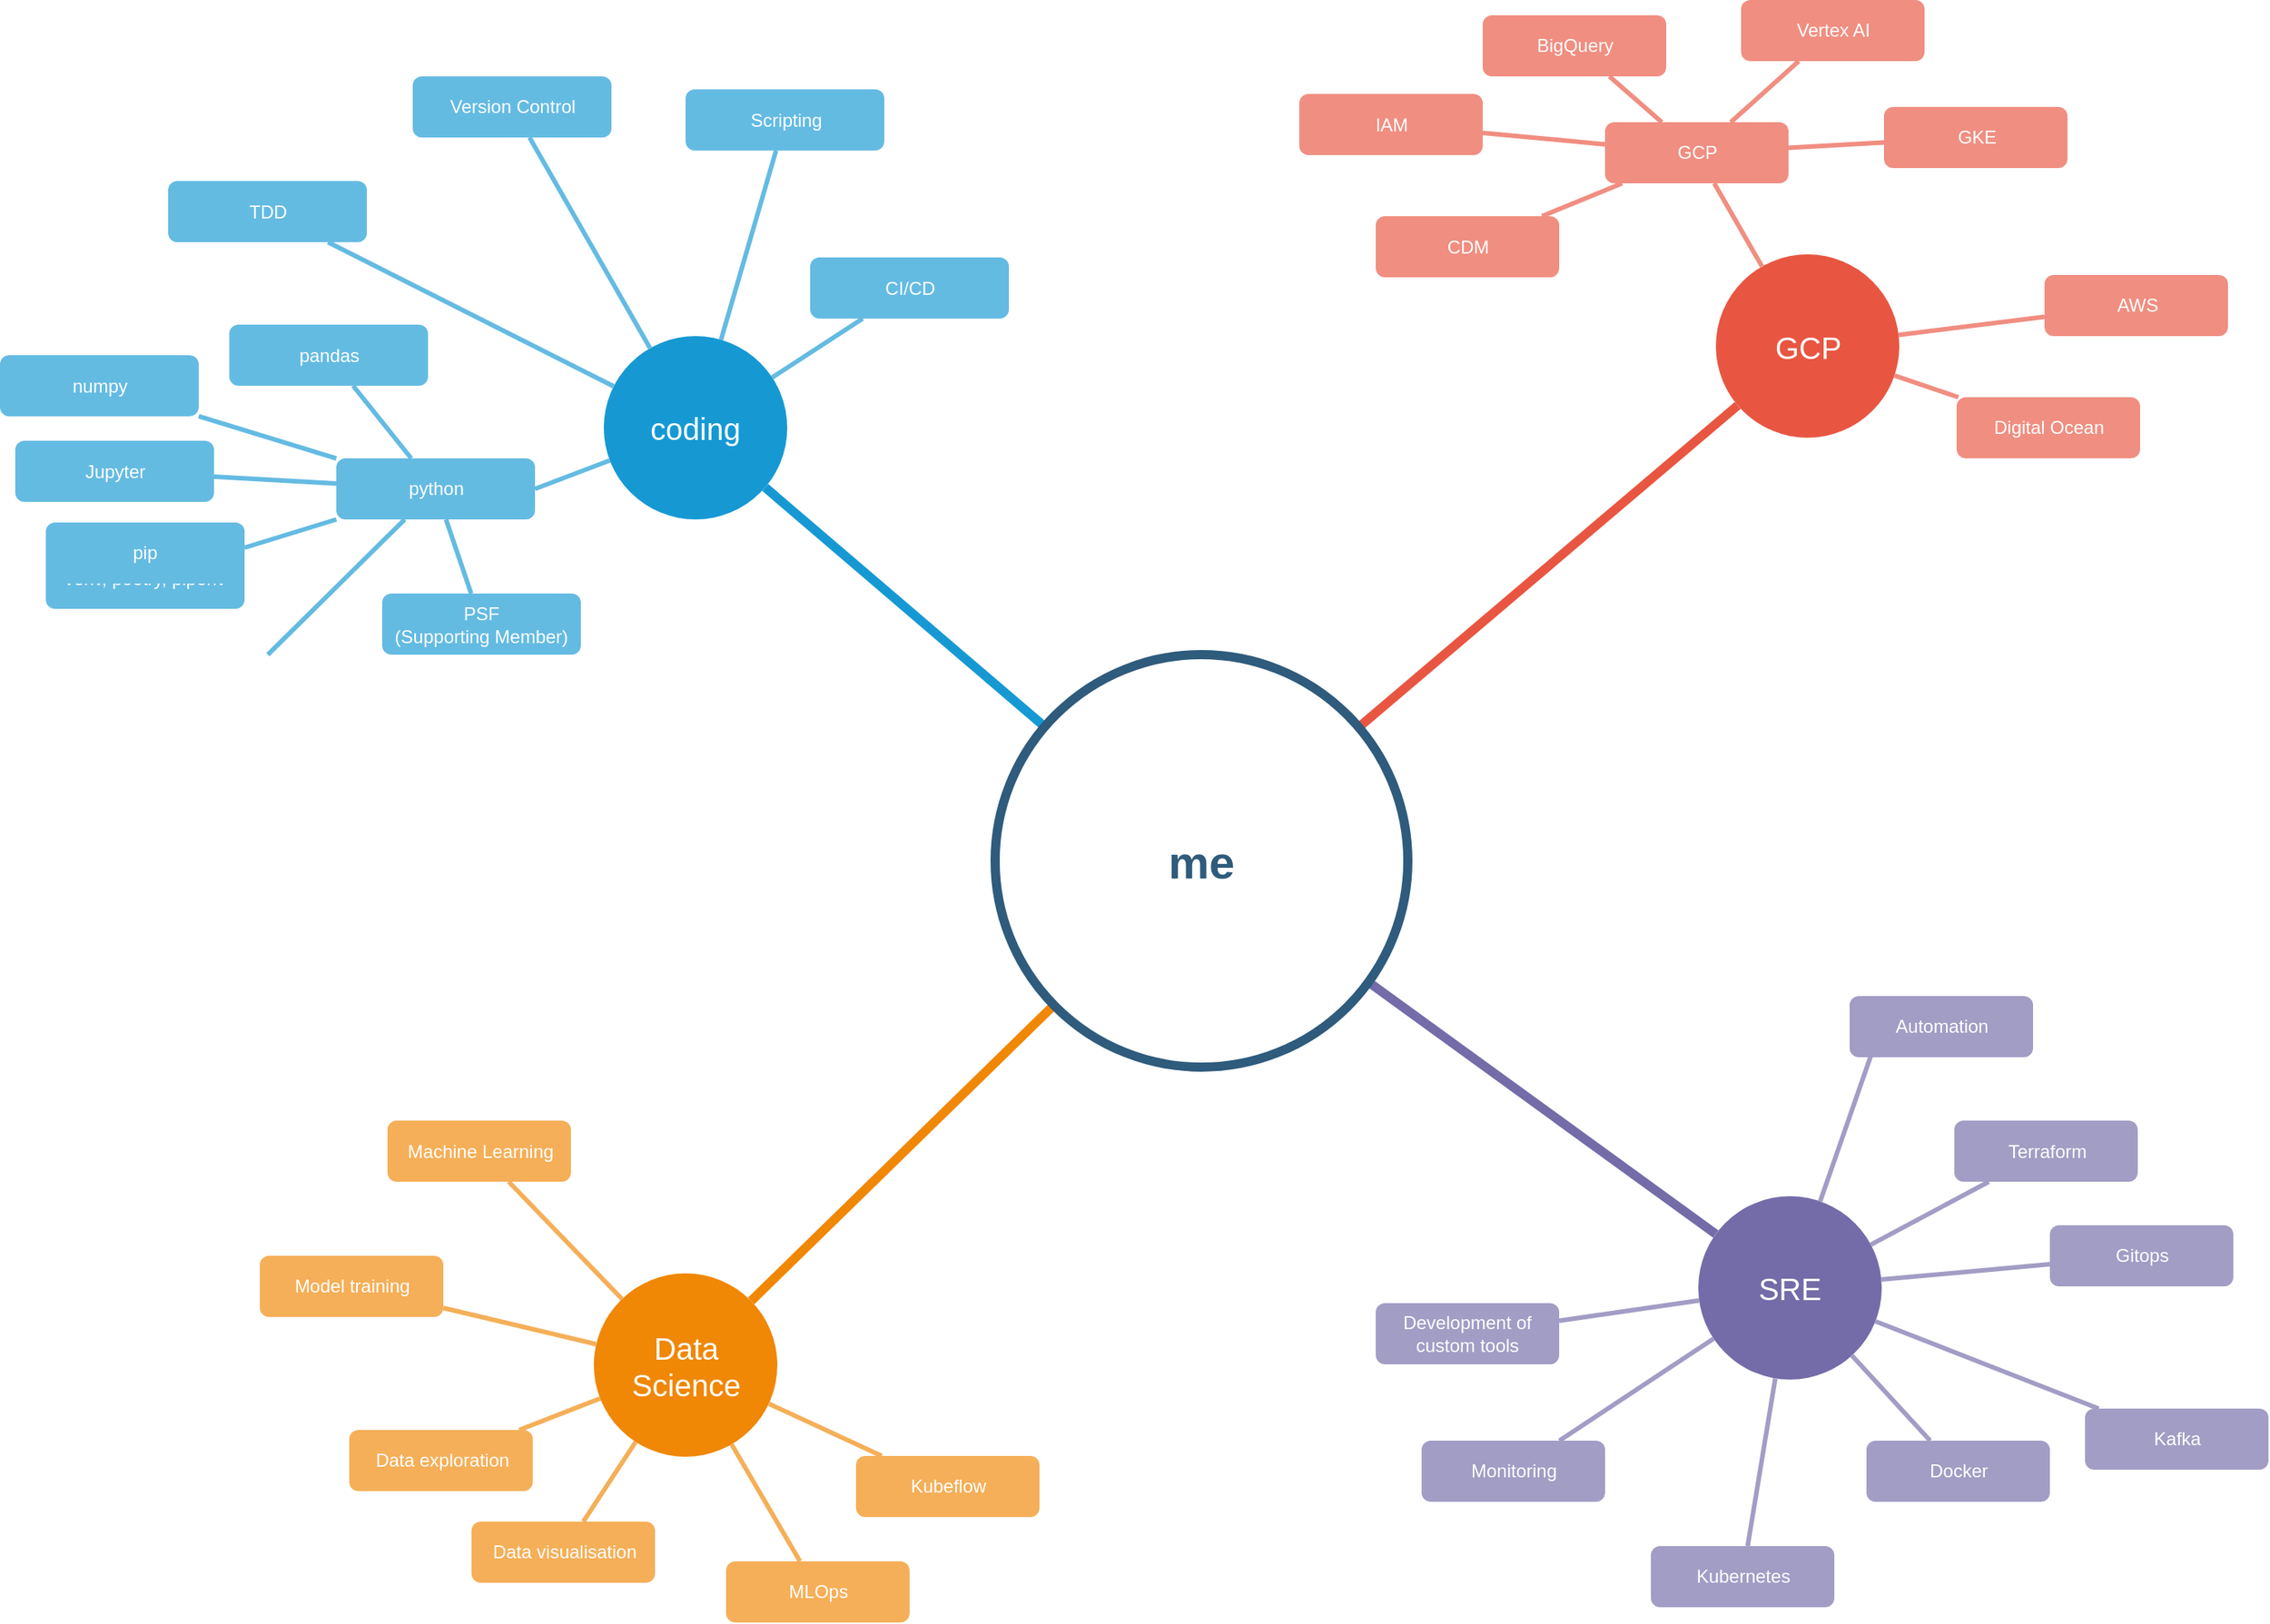 <mxfile version="14.9.0" type="device"><diagram id="6a731a19-8d31-9384-78a2-239565b7b9f0" name="Page-1"><mxGraphModel dx="3026" dy="1291" grid="1" gridSize="10" guides="1" tooltips="1" connect="1" arrows="1" fold="1" page="1" pageScale="1" pageWidth="1169" pageHeight="827" background="none" math="0" shadow="0"><root><mxCell id="0"/><mxCell id="1" parent="0"/><mxCell id="1350" value="coding" style="ellipse;whiteSpace=wrap;html=1;shadow=0;fontFamily=Helvetica;fontSize=20;fontColor=#FFFFFF;align=center;strokeWidth=3;fillColor=#1699D3;strokeColor=none;" parent="1" vertex="1"><mxGeometry x="789" y="481" width="120" height="120" as="geometry"/></mxCell><mxCell id="1352" value="GCP" style="ellipse;whiteSpace=wrap;html=1;shadow=0;fontFamily=Helvetica;fontSize=20;fontColor=#FFFFFF;align=center;strokeWidth=3;fillColor=#E85642;strokeColor=none;" parent="1" vertex="1"><mxGeometry x="1516.5" y="427.5" width="120" height="120" as="geometry"/></mxCell><mxCell id="1354" value="SRE" style="ellipse;whiteSpace=wrap;html=1;shadow=0;fontFamily=Helvetica;fontSize=20;fontColor=#FFFFFF;align=center;strokeWidth=3;fillColor=#736ca8;strokeColor=none;" parent="1" vertex="1"><mxGeometry x="1505" y="1044" width="120" height="120" as="geometry"/></mxCell><mxCell id="1355" value="Data Science" style="ellipse;whiteSpace=wrap;html=1;shadow=0;fontFamily=Helvetica;fontSize=20;fontColor=#FFFFFF;align=center;strokeWidth=3;fillColor=#F08705;strokeColor=none;" parent="1" vertex="1"><mxGeometry x="782.5" y="1094.5" width="120" height="120" as="geometry"/></mxCell><mxCell id="1359" style="endArrow=none;strokeWidth=6;strokeColor=#1699D3;html=1;" parent="1" source="1515" target="1350" edge="1"><mxGeometry relative="1" as="geometry"/></mxCell><mxCell id="1361" style="endArrow=none;strokeWidth=6;strokeColor=#E85642;html=1;" parent="1" source="1515" target="1352" edge="1"><mxGeometry relative="1" as="geometry"/></mxCell><mxCell id="1364" style="endArrow=none;strokeWidth=6;strokeColor=#736ca8;html=1;" parent="1" source="1515" target="1354" edge="1"><mxGeometry relative="1" as="geometry"/></mxCell><mxCell id="1365" value="" style="edgeStyle=none;endArrow=none;strokeWidth=6;strokeColor=#F08705;html=1;" parent="1" source="1515" target="1355" edge="1"><mxGeometry x="265" y="239.5" width="100" height="100" as="geometry"><mxPoint x="265" y="339.5" as="sourcePoint"/><mxPoint x="365" y="239.5" as="targetPoint"/></mxGeometry></mxCell><mxCell id="1373" value="TDD" style="rounded=1;fillColor=#64BBE2;strokeColor=none;strokeWidth=3;shadow=0;html=1;fontColor=#FFFFFF;" parent="1" vertex="1"><mxGeometry x="504" y="379.5" width="130" height="40" as="geometry"/></mxCell><mxCell id="1374" value="Jupyter" style="rounded=1;fillColor=#64BBE2;strokeColor=none;strokeWidth=3;shadow=0;html=1;fontColor=#FFFFFF;" parent="1" vertex="1"><mxGeometry x="404" y="549.5" width="130" height="40" as="geometry"/></mxCell><mxCell id="1375" value="numpy" style="rounded=1;fillColor=#64BBE2;strokeColor=none;strokeWidth=3;shadow=0;html=1;fontColor=#FFFFFF;" parent="1" vertex="1"><mxGeometry x="394" y="493.5" width="130" height="40" as="geometry"/></mxCell><mxCell id="1376" value="pandas" style="rounded=1;fillColor=#64BBE2;strokeColor=none;strokeWidth=3;shadow=0;html=1;fontColor=#FFFFFF;" parent="1" vertex="1"><mxGeometry x="544" y="473.5" width="130" height="40" as="geometry"/></mxCell><mxCell id="1377" value="" style="edgeStyle=none;endArrow=none;strokeWidth=3;strokeColor=#64BBE2;html=1;" parent="1" source="hl1snR3ckbMuhw0gJQQa-1549" target="1376" edge="1"><mxGeometry x="-110" y="211" width="100" height="100" as="geometry"><mxPoint x="-110" y="311" as="sourcePoint"/><mxPoint x="-10" y="211" as="targetPoint"/></mxGeometry></mxCell><mxCell id="1385" value="" style="edgeStyle=none;endArrow=none;strokeWidth=3;strokeColor=#64BBE2;html=1;" parent="1" source="1350" target="1373" edge="1"><mxGeometry x="44" y="266" width="100" height="100" as="geometry"><mxPoint x="44" y="366" as="sourcePoint"/><mxPoint x="144" y="266" as="targetPoint"/></mxGeometry></mxCell><mxCell id="1386" value="" style="edgeStyle=none;endArrow=none;strokeWidth=3;strokeColor=#64BBE2;html=1;" parent="1" source="hl1snR3ckbMuhw0gJQQa-1549" target="1374" edge="1"><mxGeometry x="44" y="266" width="100" height="100" as="geometry"><mxPoint x="44" y="366" as="sourcePoint"/><mxPoint x="144" y="266" as="targetPoint"/></mxGeometry></mxCell><mxCell id="1387" value="" style="edgeStyle=none;endArrow=none;strokeWidth=3;strokeColor=#64BBE2;html=1;" parent="1" source="hl1snR3ckbMuhw0gJQQa-1549" target="1375" edge="1"><mxGeometry x="44" y="266" width="100" height="100" as="geometry"><mxPoint x="44" y="366" as="sourcePoint"/><mxPoint x="144" y="266" as="targetPoint"/></mxGeometry></mxCell><mxCell id="1412" value="Vertex AI" style="rounded=1;fillColor=#f08e81;strokeColor=none;strokeWidth=3;shadow=0;html=1;fontColor=#FFFFFF;" parent="1" vertex="1"><mxGeometry x="1533" y="261" width="120" height="40" as="geometry"/></mxCell><mxCell id="1419" value="BigQuery" style="rounded=1;fillColor=#f08e81;strokeColor=none;strokeWidth=3;shadow=0;html=1;fontColor=#FFFFFF;" parent="1" vertex="1"><mxGeometry x="1364" y="271" width="120" height="40" as="geometry"/></mxCell><mxCell id="1420" value="GKE" style="rounded=1;fillColor=#f08e81;strokeColor=none;strokeWidth=3;shadow=0;html=1;fontColor=#FFFFFF;" parent="1" vertex="1"><mxGeometry x="1626.5" y="331" width="120" height="40" as="geometry"/></mxCell><mxCell id="1421" value="CDM" style="rounded=1;fillColor=#f08e81;strokeColor=none;strokeWidth=3;shadow=0;html=1;fontColor=#FFFFFF;" parent="1" vertex="1"><mxGeometry x="1294" y="402.5" width="120" height="40" as="geometry"/></mxCell><mxCell id="1422" value="IAM" style="rounded=1;fillColor=#f08e81;strokeColor=none;strokeWidth=3;shadow=0;html=1;fontColor=#FFFFFF;" parent="1" vertex="1"><mxGeometry x="1244" y="322.5" width="120" height="40" as="geometry"/></mxCell><mxCell id="1430" value="" style="edgeStyle=none;endArrow=none;strokeWidth=3;strokeColor=#F08E81;html=1;" parent="1" source="hl1snR3ckbMuhw0gJQQa-1563" target="1419" edge="1"><mxGeometry x="-153.5" y="177.5" width="100" height="100" as="geometry"><mxPoint x="-153.5" y="277.5" as="sourcePoint"/><mxPoint x="-53.5" y="177.5" as="targetPoint"/></mxGeometry></mxCell><mxCell id="1431" value="" style="edgeStyle=none;endArrow=none;strokeWidth=3;strokeColor=#F08E81;html=1;" parent="1" source="hl1snR3ckbMuhw0gJQQa-1563" target="1412" edge="1"><mxGeometry x="-153.5" y="177.5" width="100" height="100" as="geometry"><mxPoint x="-153.5" y="277.5" as="sourcePoint"/><mxPoint x="-53.5" y="177.5" as="targetPoint"/></mxGeometry></mxCell><mxCell id="1432" value="" style="edgeStyle=none;endArrow=none;strokeWidth=3;strokeColor=#F08E81;html=1;" parent="1" source="hl1snR3ckbMuhw0gJQQa-1563" target="1422" edge="1"><mxGeometry x="-153.5" y="177.5" width="100" height="100" as="geometry"><mxPoint x="-153.5" y="277.5" as="sourcePoint"/><mxPoint x="-53.5" y="177.5" as="targetPoint"/></mxGeometry></mxCell><mxCell id="1433" value="" style="edgeStyle=none;endArrow=none;strokeWidth=3;strokeColor=#F08E81;html=1;" parent="1" source="hl1snR3ckbMuhw0gJQQa-1563" target="1421" edge="1"><mxGeometry x="-153.5" y="177.5" width="100" height="100" as="geometry"><mxPoint x="-153.5" y="277.5" as="sourcePoint"/><mxPoint x="-53.5" y="177.5" as="targetPoint"/></mxGeometry></mxCell><mxCell id="1434" value="" style="edgeStyle=none;endArrow=none;strokeWidth=3;strokeColor=#F08E81;html=1;" parent="1" source="hl1snR3ckbMuhw0gJQQa-1563" target="1420" edge="1"><mxGeometry x="-153.5" y="177.5" width="100" height="100" as="geometry"><mxPoint x="-153.5" y="277.5" as="sourcePoint"/><mxPoint x="-53.5" y="177.5" as="targetPoint"/></mxGeometry></mxCell><mxCell id="1457" value="Terraform" style="rounded=1;fillColor=#a29dc5;strokeColor=none;strokeWidth=3;shadow=0;html=1;fontColor=#FFFFFF;" parent="1" vertex="1"><mxGeometry x="1672.5" y="994.5" width="120" height="40" as="geometry"/></mxCell><mxCell id="1458" value="Kubernetes" style="rounded=1;fillColor=#a29dc5;strokeColor=none;strokeWidth=3;shadow=0;html=1;fontColor=#FFFFFF;" parent="1" vertex="1"><mxGeometry x="1474" y="1273" width="120" height="40" as="geometry"/></mxCell><mxCell id="1459" value="Gitops" style="rounded=1;fillColor=#a29dc5;strokeColor=none;strokeWidth=3;shadow=0;html=1;fontColor=#FFFFFF;" parent="1" vertex="1"><mxGeometry x="1735" y="1063" width="120" height="40" as="geometry"/></mxCell><mxCell id="1460" value="Kafka" style="rounded=1;fillColor=#a29dc5;strokeColor=none;strokeWidth=3;shadow=0;html=1;fontColor=#FFFFFF;" parent="1" vertex="1"><mxGeometry x="1758" y="1183" width="120" height="40" as="geometry"/></mxCell><mxCell id="1461" value="Docker" style="rounded=1;fillColor=#a29dc5;strokeColor=none;strokeWidth=3;shadow=0;html=1;fontColor=#FFFFFF;" parent="1" vertex="1"><mxGeometry x="1615" y="1204" width="120" height="40" as="geometry"/></mxCell><mxCell id="1462" value="Monitoring" style="rounded=1;fillColor=#a29dc5;strokeColor=none;strokeWidth=3;shadow=0;html=1;fontColor=#FFFFFF;" parent="1" vertex="1"><mxGeometry x="1324" y="1204" width="120" height="40" as="geometry"/></mxCell><mxCell id="1463" value="" style="edgeStyle=none;endArrow=none;strokeWidth=3;strokeColor=#A29DC5;html=1;" parent="1" source="1354" target="1460" edge="1"><mxGeometry x="45" y="-231" width="100" height="100" as="geometry"><mxPoint x="45" y="-131" as="sourcePoint"/><mxPoint x="145" y="-231" as="targetPoint"/></mxGeometry></mxCell><mxCell id="1464" value="" style="edgeStyle=none;endArrow=none;strokeWidth=3;strokeColor=#A29DC5;html=1;" parent="1" source="1354" target="1461" edge="1"><mxGeometry x="45" y="-231" width="100" height="100" as="geometry"><mxPoint x="45" y="-131" as="sourcePoint"/><mxPoint x="145" y="-231" as="targetPoint"/></mxGeometry></mxCell><mxCell id="1465" value="" style="edgeStyle=none;endArrow=none;strokeWidth=3;strokeColor=#A29DC5;html=1;" parent="1" source="1354" target="1458" edge="1"><mxGeometry x="45" y="-231" width="100" height="100" as="geometry"><mxPoint x="45" y="-131" as="sourcePoint"/><mxPoint x="145" y="-231" as="targetPoint"/></mxGeometry></mxCell><mxCell id="1466" value="" style="edgeStyle=none;endArrow=none;strokeWidth=3;strokeColor=#A29DC5;html=1;" parent="1" source="1354" target="1462" edge="1"><mxGeometry x="45" y="-231" width="100" height="100" as="geometry"><mxPoint x="45" y="-131" as="sourcePoint"/><mxPoint x="145" y="-231" as="targetPoint"/></mxGeometry></mxCell><mxCell id="1467" value="" style="edgeStyle=none;endArrow=none;strokeWidth=3;strokeColor=#A29DC5;html=1;" parent="1" source="1354" target="1457" edge="1"><mxGeometry x="45" y="-231" width="100" height="100" as="geometry"><mxPoint x="45" y="-131" as="sourcePoint"/><mxPoint x="145" y="-231" as="targetPoint"/></mxGeometry></mxCell><mxCell id="1468" value="Model training" style="rounded=1;fillColor=#f5af58;strokeColor=none;strokeWidth=3;shadow=0;html=1;fontColor=#FFFFFF;" parent="1" vertex="1"><mxGeometry x="564" y="1083" width="120" height="40" as="geometry"/></mxCell><mxCell id="1469" value="Kubeflow" style="rounded=1;fillColor=#f5af58;strokeColor=none;strokeWidth=3;shadow=0;html=1;fontColor=#FFFFFF;" parent="1" vertex="1"><mxGeometry x="954" y="1214" width="120" height="40" as="geometry"/></mxCell><mxCell id="1470" value="MLOps" style="rounded=1;fillColor=#f5af58;strokeColor=none;strokeWidth=3;shadow=0;html=1;fontColor=#FFFFFF;" parent="1" vertex="1"><mxGeometry x="869" y="1283" width="120" height="40" as="geometry"/></mxCell><mxCell id="1473" value="Data visualisation" style="rounded=1;fillColor=#f5af58;strokeColor=none;strokeWidth=3;shadow=0;html=1;fontColor=#FFFFFF;" parent="1" vertex="1"><mxGeometry x="702.5" y="1257" width="120" height="40" as="geometry"/></mxCell><mxCell id="1474" value="Data exploration" style="rounded=1;fillColor=#f5af58;strokeColor=none;strokeWidth=3;shadow=0;html=1;fontColor=#FFFFFF;" parent="1" vertex="1"><mxGeometry x="622.5" y="1197" width="120" height="40" as="geometry"/></mxCell><mxCell id="1477" value="Machine Learning" style="rounded=1;fillColor=#f5af58;strokeColor=none;strokeWidth=3;shadow=0;html=1;fontColor=#FFFFFF;" parent="1" vertex="1"><mxGeometry x="647.5" y="994.5" width="120" height="40" as="geometry"/></mxCell><mxCell id="1480" value="" style="edgeStyle=none;endArrow=none;strokeWidth=3;strokeColor=#F5AF58;html=1;" parent="1" source="1355" target="1468" edge="1"><mxGeometry x="-137.5" y="-175.5" width="100" height="100" as="geometry"><mxPoint x="-137.5" y="-75.5" as="sourcePoint"/><mxPoint x="-37.5" y="-175.5" as="targetPoint"/></mxGeometry></mxCell><mxCell id="1481" value="" style="edgeStyle=none;endArrow=none;strokeWidth=3;strokeColor=#F5AF58;html=1;" parent="1" source="1355" target="1469" edge="1"><mxGeometry x="-137.5" y="-175.5" width="100" height="100" as="geometry"><mxPoint x="-137.5" y="-75.5" as="sourcePoint"/><mxPoint x="-37.5" y="-175.5" as="targetPoint"/></mxGeometry></mxCell><mxCell id="1482" value="" style="edgeStyle=none;endArrow=none;strokeWidth=3;strokeColor=#F5AF58;html=1;" parent="1" source="1355" target="1470" edge="1"><mxGeometry x="-137.5" y="-175.5" width="100" height="100" as="geometry"><mxPoint x="-137.5" y="-75.5" as="sourcePoint"/><mxPoint x="-37.5" y="-175.5" as="targetPoint"/></mxGeometry></mxCell><mxCell id="1485" value="" style="edgeStyle=none;endArrow=none;strokeWidth=3;strokeColor=#F5AF58;html=1;" parent="1" source="1355" target="1473" edge="1"><mxGeometry x="-137.5" y="-175.5" width="100" height="100" as="geometry"><mxPoint x="-137.5" y="-75.5" as="sourcePoint"/><mxPoint x="-37.5" y="-175.5" as="targetPoint"/></mxGeometry></mxCell><mxCell id="1486" value="" style="edgeStyle=none;endArrow=none;strokeWidth=3;strokeColor=#F5AF58;html=1;" parent="1" source="1355" target="1474" edge="1"><mxGeometry x="-137.5" y="-175.5" width="100" height="100" as="geometry"><mxPoint x="-137.5" y="-75.5" as="sourcePoint"/><mxPoint x="-37.5" y="-175.5" as="targetPoint"/></mxGeometry></mxCell><mxCell id="1489" value="" style="edgeStyle=none;endArrow=none;strokeWidth=3;strokeColor=#F5AF58;html=1;" parent="1" source="1355" target="1477" edge="1"><mxGeometry x="-137.5" y="-175.5" width="100" height="100" as="geometry"><mxPoint x="-137.5" y="-75.5" as="sourcePoint"/><mxPoint x="-37.5" y="-175.5" as="targetPoint"/></mxGeometry></mxCell><mxCell id="1514" style="edgeStyle=orthogonalEdgeStyle;rounded=0;html=1;exitX=0.75;exitY=0;entryX=0.75;entryY=0;startArrow=none;startFill=0;endArrow=block;endFill=1;jettySize=auto;orthogonalLoop=1;strokeColor=#12aab5;strokeWidth=6;fontSize=20;fontColor=#2F5B7C;" parent="1" edge="1"><mxGeometry relative="1" as="geometry"><mxPoint x="1426.5" y="442.5" as="sourcePoint"/><mxPoint x="1426.5" y="442.5" as="targetPoint"/></mxGeometry></mxCell><mxCell id="1515" value="me" style="ellipse;whiteSpace=wrap;html=1;shadow=0;fontFamily=Helvetica;fontSize=30;fontColor=#2F5B7C;align=center;strokeColor=#2F5B7C;strokeWidth=6;fillColor=#FFFFFF;fontStyle=1;gradientColor=none;" parent="1" vertex="1"><mxGeometry x="1045" y="689.5" width="270" height="270" as="geometry"/></mxCell><mxCell id="1541" value="" style="edgeStyle=none;endArrow=none;strokeWidth=3;strokeColor=#A29DC5;html=1;" parent="1" source="1354" target="1459" edge="1"><mxGeometry x="-1380" y="-536" width="100" height="100" as="geometry"><mxPoint x="-1380" y="-436" as="sourcePoint"/><mxPoint x="-1280" y="-536" as="targetPoint"/></mxGeometry></mxCell><mxCell id="hl1snR3ckbMuhw0gJQQa-1543" value="Development of custom tools" style="rounded=1;fillColor=#a29dc5;strokeColor=none;strokeWidth=3;shadow=0;html=1;fontColor=#FFFFFF;whiteSpace=wrap;" parent="1" vertex="1"><mxGeometry x="1294" y="1114" width="120" height="40" as="geometry"/></mxCell><mxCell id="hl1snR3ckbMuhw0gJQQa-1544" value="" style="edgeStyle=none;endArrow=none;strokeWidth=3;strokeColor=#A29DC5;html=1;" parent="1" source="1354" target="hl1snR3ckbMuhw0gJQQa-1543" edge="1"><mxGeometry x="55" y="-221" width="100" height="100" as="geometry"><mxPoint x="1516.347" y="1126.644" as="sourcePoint"/><mxPoint x="1407.5" y="1150.813" as="targetPoint"/></mxGeometry></mxCell><mxCell id="hl1snR3ckbMuhw0gJQQa-1545" value="Automation" style="rounded=1;fillColor=#a29dc5;strokeColor=none;strokeWidth=3;shadow=0;html=1;fontColor=#FFFFFF;" parent="1" vertex="1"><mxGeometry x="1604" y="913" width="120" height="40" as="geometry"/></mxCell><mxCell id="hl1snR3ckbMuhw0gJQQa-1546" value="" style="edgeStyle=none;endArrow=none;strokeWidth=3;strokeColor=#A29DC5;html=1;" parent="1" source="1354" edge="1"><mxGeometry x="55" y="-221" width="100" height="100" as="geometry"><mxPoint x="1624.313" y="1079.82" as="sourcePoint"/><mxPoint x="1628" y="923" as="targetPoint"/></mxGeometry></mxCell><mxCell id="hl1snR3ckbMuhw0gJQQa-1547" value="CI/CD" style="rounded=1;fillColor=#64BBE2;strokeColor=none;strokeWidth=3;shadow=0;html=1;fontColor=#FFFFFF;" parent="1" vertex="1"><mxGeometry x="924" y="429.5" width="130" height="40" as="geometry"/></mxCell><mxCell id="hl1snR3ckbMuhw0gJQQa-1548" value="" style="edgeStyle=none;endArrow=none;strokeWidth=3;strokeColor=#64BBE2;html=1;" parent="1" source="1350" target="hl1snR3ckbMuhw0gJQQa-1547" edge="1"><mxGeometry x="54" y="276" width="100" height="100" as="geometry"><mxPoint x="884.373" y="496.629" as="sourcePoint"/><mxPoint x="929.588" y="401" as="targetPoint"/></mxGeometry></mxCell><mxCell id="hl1snR3ckbMuhw0gJQQa-1549" value="python" style="rounded=1;fillColor=#64BBE2;strokeColor=none;strokeWidth=3;shadow=0;html=1;fontColor=#FFFFFF;" parent="1" vertex="1"><mxGeometry x="614" y="561" width="130" height="40" as="geometry"/></mxCell><mxCell id="hl1snR3ckbMuhw0gJQQa-1550" value="" style="edgeStyle=none;endArrow=none;strokeWidth=3;strokeColor=#64BBE2;html=1;entryX=1;entryY=0.5;entryDx=0;entryDy=0;" parent="1" source="1350" target="hl1snR3ckbMuhw0gJQQa-1549" edge="1"><mxGeometry x="54" y="276" width="100" height="100" as="geometry"><mxPoint x="805.334" y="577.833" as="sourcePoint"/><mxPoint x="709" y="626" as="targetPoint"/></mxGeometry></mxCell><mxCell id="hl1snR3ckbMuhw0gJQQa-1551" value="venv, poetry, pipenv" style="rounded=1;fillColor=#64BBE2;strokeColor=none;strokeWidth=3;shadow=0;html=1;fontColor=#FFFFFF;whiteSpace=wrap;" parent="1" vertex="1"><mxGeometry x="424" y="619.5" width="130" height="40" as="geometry"/></mxCell><mxCell id="hl1snR3ckbMuhw0gJQQa-1552" value="" style="edgeStyle=none;endArrow=none;strokeWidth=3;strokeColor=#64BBE2;html=1;" parent="1" source="hl1snR3ckbMuhw0gJQQa-1549" target="hl1snR3ckbMuhw0gJQQa-1551" edge="1"><mxGeometry x="54" y="276" width="100" height="100" as="geometry"><mxPoint x="646.062" y="611" as="sourcePoint"/><mxPoint x="541.938" y="659.5" as="targetPoint"/></mxGeometry></mxCell><mxCell id="hl1snR3ckbMuhw0gJQQa-1554" value="Scripting" style="rounded=1;fillColor=#64BBE2;strokeColor=none;strokeWidth=3;shadow=0;html=1;fontColor=#FFFFFF;" parent="1" vertex="1"><mxGeometry x="842.5" y="319.5" width="130" height="40" as="geometry"/></mxCell><mxCell id="hl1snR3ckbMuhw0gJQQa-1555" value="Version Control" style="rounded=1;fillColor=#64BBE2;strokeColor=none;strokeWidth=3;shadow=0;html=1;fontColor=#FFFFFF;" parent="1" vertex="1"><mxGeometry x="664" y="311" width="130" height="40" as="geometry"/></mxCell><mxCell id="hl1snR3ckbMuhw0gJQQa-1556" value="" style="edgeStyle=none;endArrow=none;strokeWidth=3;strokeColor=#64BBE2;html=1;" parent="1" source="1350" target="hl1snR3ckbMuhw0gJQQa-1555" edge="1"><mxGeometry x="54" y="276" width="100" height="100" as="geometry"><mxPoint x="806.741" y="521.521" as="sourcePoint"/><mxPoint x="663.115" y="441" as="targetPoint"/></mxGeometry></mxCell><mxCell id="hl1snR3ckbMuhw0gJQQa-1557" value="" style="edgeStyle=none;endArrow=none;strokeWidth=3;strokeColor=#64BBE2;html=1;" parent="1" source="1350" target="hl1snR3ckbMuhw0gJQQa-1554" edge="1"><mxGeometry x="64" y="286" width="100" height="100" as="geometry"><mxPoint x="816.741" y="531.521" as="sourcePoint"/><mxPoint x="673.115" y="451" as="targetPoint"/></mxGeometry></mxCell><mxCell id="hl1snR3ckbMuhw0gJQQa-1558" value="pip" style="rounded=1;fillColor=#64BBE2;strokeColor=none;strokeWidth=3;shadow=0;html=1;fontColor=#FFFFFF;whiteSpace=wrap;" parent="1" vertex="1"><mxGeometry x="424" y="603" width="130" height="40" as="geometry"/></mxCell><mxCell id="hl1snR3ckbMuhw0gJQQa-1559" value="" style="edgeStyle=none;endArrow=none;strokeWidth=3;strokeColor=#64BBE2;html=1;" parent="1" source="hl1snR3ckbMuhw0gJQQa-1549" edge="1"><mxGeometry x="64" y="286" width="100" height="100" as="geometry"><mxPoint x="678.905" y="611" as="sourcePoint"/><mxPoint x="569.233" y="689.5" as="targetPoint"/></mxGeometry></mxCell><mxCell id="hl1snR3ckbMuhw0gJQQa-1561" value="PSF&lt;br&gt;(Supporting Member)" style="rounded=1;fillColor=#64BBE2;strokeColor=none;strokeWidth=3;shadow=0;html=1;fontColor=#FFFFFF;whiteSpace=wrap;" parent="1" vertex="1"><mxGeometry x="644" y="649.5" width="130" height="40" as="geometry"/></mxCell><mxCell id="hl1snR3ckbMuhw0gJQQa-1562" value="" style="edgeStyle=none;endArrow=none;strokeWidth=3;strokeColor=#64BBE2;html=1;" parent="1" source="hl1snR3ckbMuhw0gJQQa-1549" target="hl1snR3ckbMuhw0gJQQa-1561" edge="1"><mxGeometry x="74" y="296" width="100" height="100" as="geometry"><mxPoint x="689.402" y="611" as="sourcePoint"/><mxPoint x="693.598" y="819.5" as="targetPoint"/></mxGeometry></mxCell><mxCell id="hl1snR3ckbMuhw0gJQQa-1563" value="GCP" style="rounded=1;fillColor=#f08e81;strokeColor=none;strokeWidth=3;shadow=0;html=1;fontColor=#FFFFFF;" parent="1" vertex="1"><mxGeometry x="1444" y="341" width="120" height="40" as="geometry"/></mxCell><mxCell id="hl1snR3ckbMuhw0gJQQa-1564" value="" style="edgeStyle=none;endArrow=none;strokeWidth=3;strokeColor=#F08E81;html=1;" parent="1" source="1352" target="hl1snR3ckbMuhw0gJQQa-1563" edge="1"><mxGeometry x="-143.5" y="187.5" width="100" height="100" as="geometry"><mxPoint x="1532.372" y="471.613" as="sourcePoint"/><mxPoint x="1448.118" y="431" as="targetPoint"/></mxGeometry></mxCell><mxCell id="hl1snR3ckbMuhw0gJQQa-1565" value="AWS" style="rounded=1;fillColor=#f08e81;strokeColor=none;strokeWidth=3;shadow=0;html=1;fontColor=#FFFFFF;" parent="1" vertex="1"><mxGeometry x="1731.5" y="441" width="120" height="40" as="geometry"/></mxCell><mxCell id="hl1snR3ckbMuhw0gJQQa-1566" value="Digital Ocean" style="rounded=1;fillColor=#f08e81;strokeColor=none;strokeWidth=3;shadow=0;html=1;fontColor=#FFFFFF;" parent="1" vertex="1"><mxGeometry x="1674" y="521" width="120" height="40" as="geometry"/></mxCell><mxCell id="hl1snR3ckbMuhw0gJQQa-1567" value="" style="edgeStyle=none;endArrow=none;strokeWidth=3;strokeColor=#F08E81;html=1;" parent="1" source="1352" target="hl1snR3ckbMuhw0gJQQa-1565" edge="1"><mxGeometry x="-133.5" y="197.5" width="100" height="100" as="geometry"><mxPoint x="1526.5" y="497.5" as="sourcePoint"/><mxPoint x="1443" y="497.5" as="targetPoint"/></mxGeometry></mxCell><mxCell id="hl1snR3ckbMuhw0gJQQa-1568" value="" style="edgeStyle=none;endArrow=none;strokeWidth=3;strokeColor=#F08E81;html=1;" parent="1" source="1352" target="hl1snR3ckbMuhw0gJQQa-1566" edge="1"><mxGeometry x="-123.5" y="207.5" width="100" height="100" as="geometry"><mxPoint x="1536.5" y="507.5" as="sourcePoint"/><mxPoint x="1453" y="507.5" as="targetPoint"/></mxGeometry></mxCell></root></mxGraphModel></diagram></mxfile>
